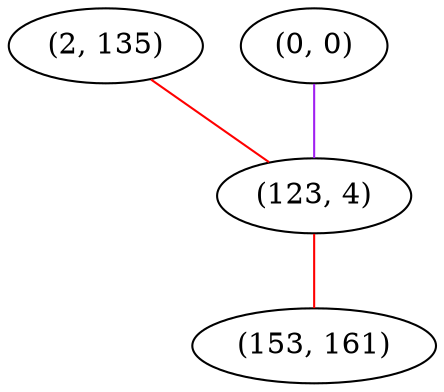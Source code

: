 graph "" {
"(2, 135)";
"(0, 0)";
"(123, 4)";
"(153, 161)";
"(2, 135)" -- "(123, 4)"  [color=red, key=0, weight=1];
"(0, 0)" -- "(123, 4)"  [color=purple, key=0, weight=4];
"(123, 4)" -- "(153, 161)"  [color=red, key=0, weight=1];
}
